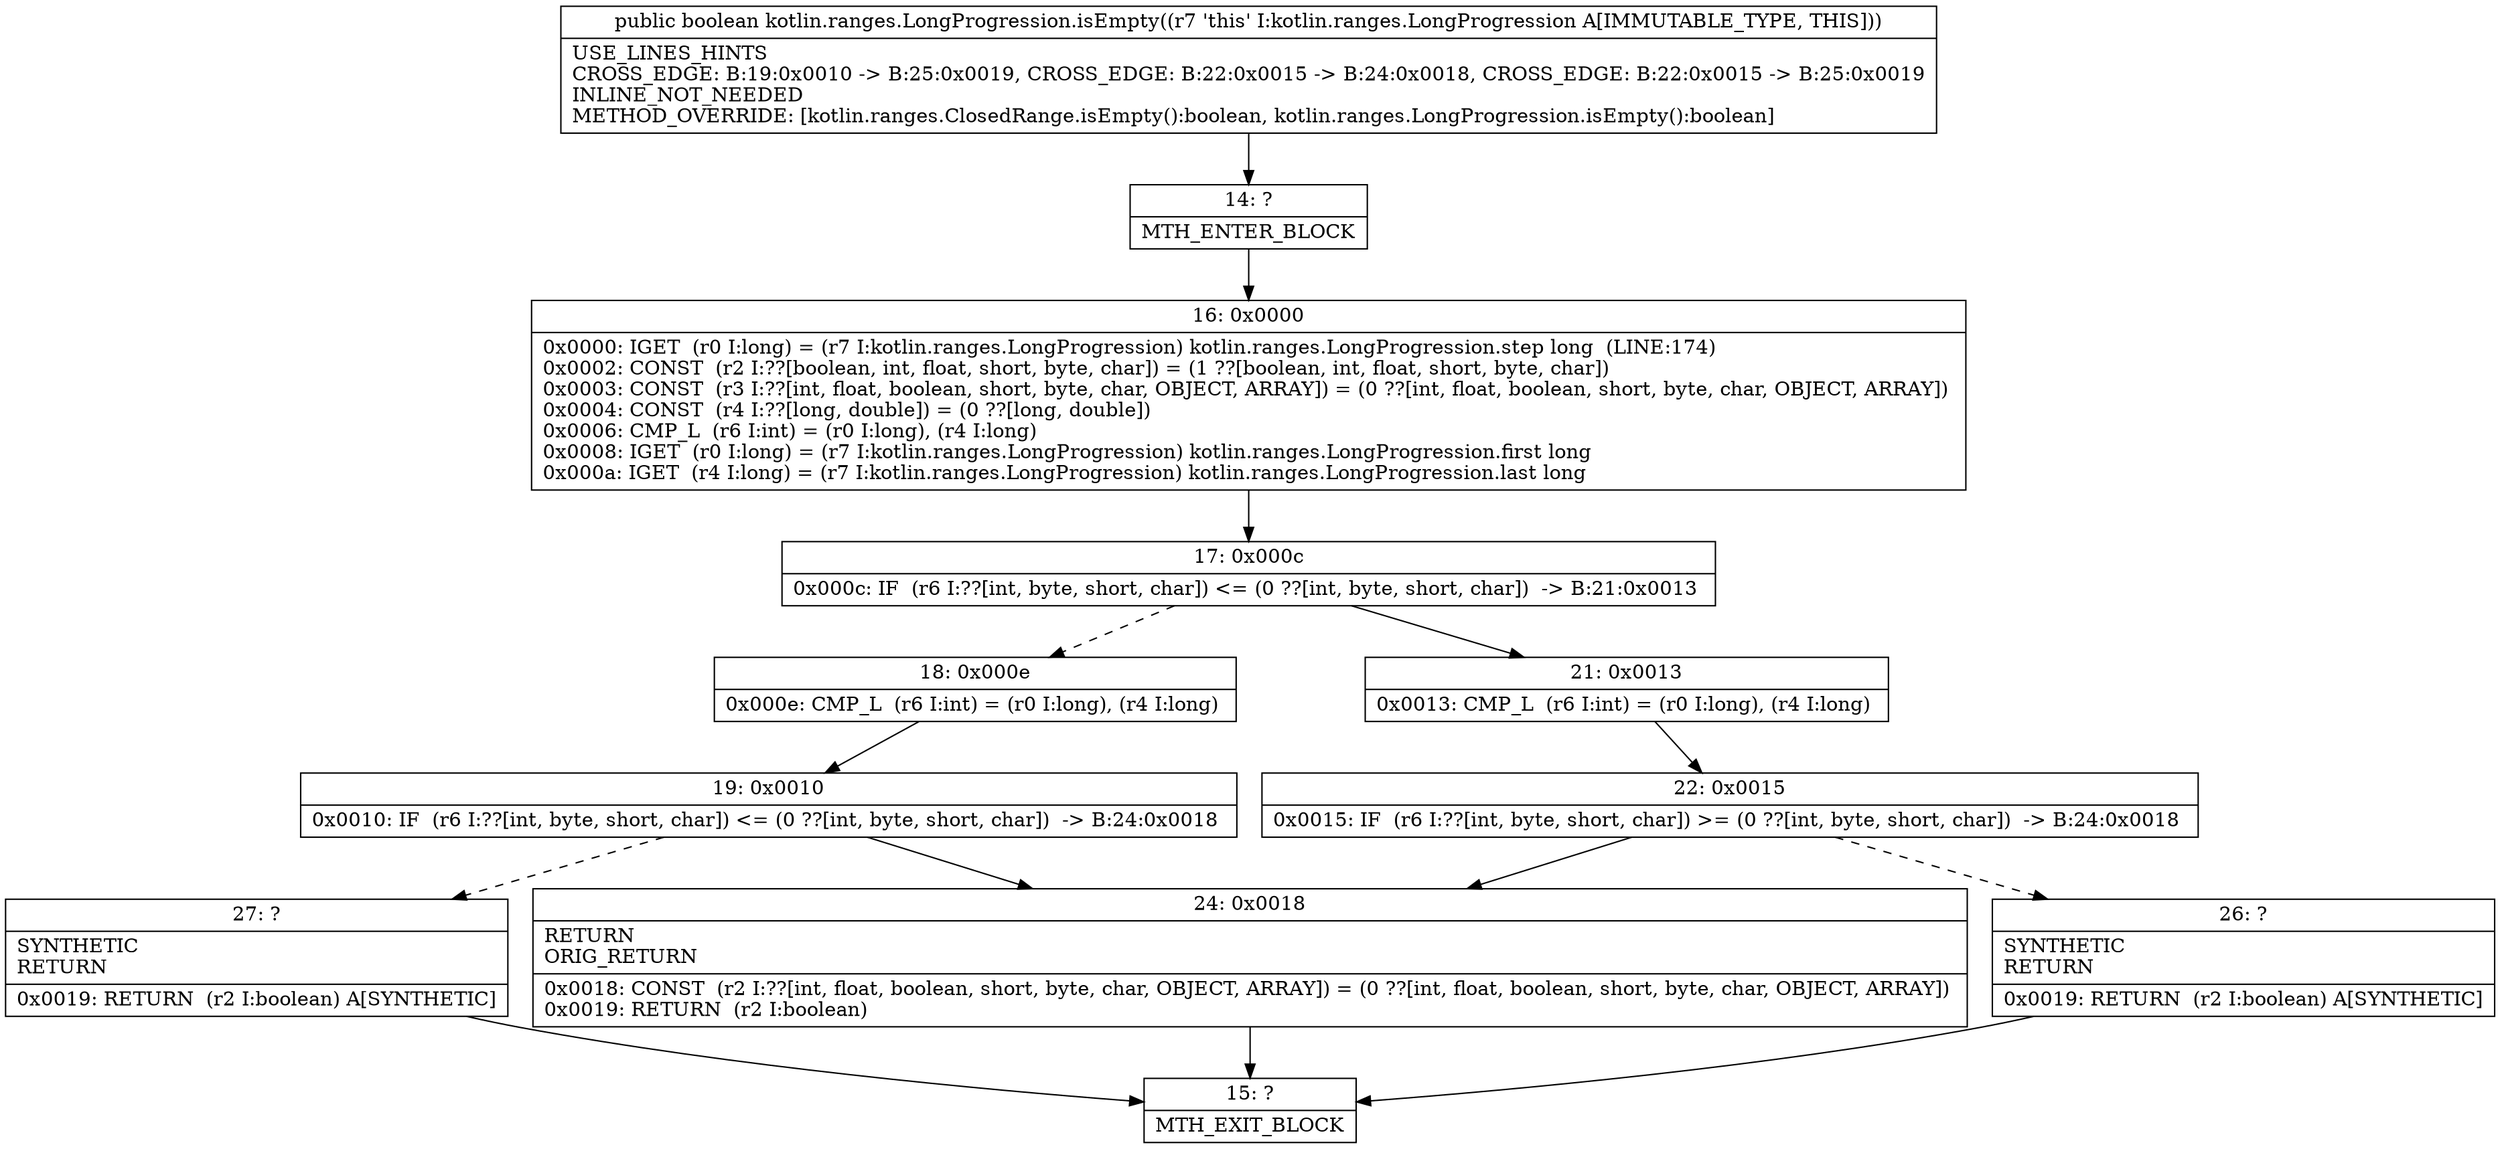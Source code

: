 digraph "CFG forkotlin.ranges.LongProgression.isEmpty()Z" {
Node_14 [shape=record,label="{14\:\ ?|MTH_ENTER_BLOCK\l}"];
Node_16 [shape=record,label="{16\:\ 0x0000|0x0000: IGET  (r0 I:long) = (r7 I:kotlin.ranges.LongProgression) kotlin.ranges.LongProgression.step long  (LINE:174)\l0x0002: CONST  (r2 I:??[boolean, int, float, short, byte, char]) = (1 ??[boolean, int, float, short, byte, char]) \l0x0003: CONST  (r3 I:??[int, float, boolean, short, byte, char, OBJECT, ARRAY]) = (0 ??[int, float, boolean, short, byte, char, OBJECT, ARRAY]) \l0x0004: CONST  (r4 I:??[long, double]) = (0 ??[long, double]) \l0x0006: CMP_L  (r6 I:int) = (r0 I:long), (r4 I:long) \l0x0008: IGET  (r0 I:long) = (r7 I:kotlin.ranges.LongProgression) kotlin.ranges.LongProgression.first long \l0x000a: IGET  (r4 I:long) = (r7 I:kotlin.ranges.LongProgression) kotlin.ranges.LongProgression.last long \l}"];
Node_17 [shape=record,label="{17\:\ 0x000c|0x000c: IF  (r6 I:??[int, byte, short, char]) \<= (0 ??[int, byte, short, char])  \-\> B:21:0x0013 \l}"];
Node_18 [shape=record,label="{18\:\ 0x000e|0x000e: CMP_L  (r6 I:int) = (r0 I:long), (r4 I:long) \l}"];
Node_19 [shape=record,label="{19\:\ 0x0010|0x0010: IF  (r6 I:??[int, byte, short, char]) \<= (0 ??[int, byte, short, char])  \-\> B:24:0x0018 \l}"];
Node_24 [shape=record,label="{24\:\ 0x0018|RETURN\lORIG_RETURN\l|0x0018: CONST  (r2 I:??[int, float, boolean, short, byte, char, OBJECT, ARRAY]) = (0 ??[int, float, boolean, short, byte, char, OBJECT, ARRAY]) \l0x0019: RETURN  (r2 I:boolean) \l}"];
Node_15 [shape=record,label="{15\:\ ?|MTH_EXIT_BLOCK\l}"];
Node_27 [shape=record,label="{27\:\ ?|SYNTHETIC\lRETURN\l|0x0019: RETURN  (r2 I:boolean) A[SYNTHETIC]\l}"];
Node_21 [shape=record,label="{21\:\ 0x0013|0x0013: CMP_L  (r6 I:int) = (r0 I:long), (r4 I:long) \l}"];
Node_22 [shape=record,label="{22\:\ 0x0015|0x0015: IF  (r6 I:??[int, byte, short, char]) \>= (0 ??[int, byte, short, char])  \-\> B:24:0x0018 \l}"];
Node_26 [shape=record,label="{26\:\ ?|SYNTHETIC\lRETURN\l|0x0019: RETURN  (r2 I:boolean) A[SYNTHETIC]\l}"];
MethodNode[shape=record,label="{public boolean kotlin.ranges.LongProgression.isEmpty((r7 'this' I:kotlin.ranges.LongProgression A[IMMUTABLE_TYPE, THIS]))  | USE_LINES_HINTS\lCROSS_EDGE: B:19:0x0010 \-\> B:25:0x0019, CROSS_EDGE: B:22:0x0015 \-\> B:24:0x0018, CROSS_EDGE: B:22:0x0015 \-\> B:25:0x0019\lINLINE_NOT_NEEDED\lMETHOD_OVERRIDE: [kotlin.ranges.ClosedRange.isEmpty():boolean, kotlin.ranges.LongProgression.isEmpty():boolean]\l}"];
MethodNode -> Node_14;Node_14 -> Node_16;
Node_16 -> Node_17;
Node_17 -> Node_18[style=dashed];
Node_17 -> Node_21;
Node_18 -> Node_19;
Node_19 -> Node_24;
Node_19 -> Node_27[style=dashed];
Node_24 -> Node_15;
Node_27 -> Node_15;
Node_21 -> Node_22;
Node_22 -> Node_24;
Node_22 -> Node_26[style=dashed];
Node_26 -> Node_15;
}

